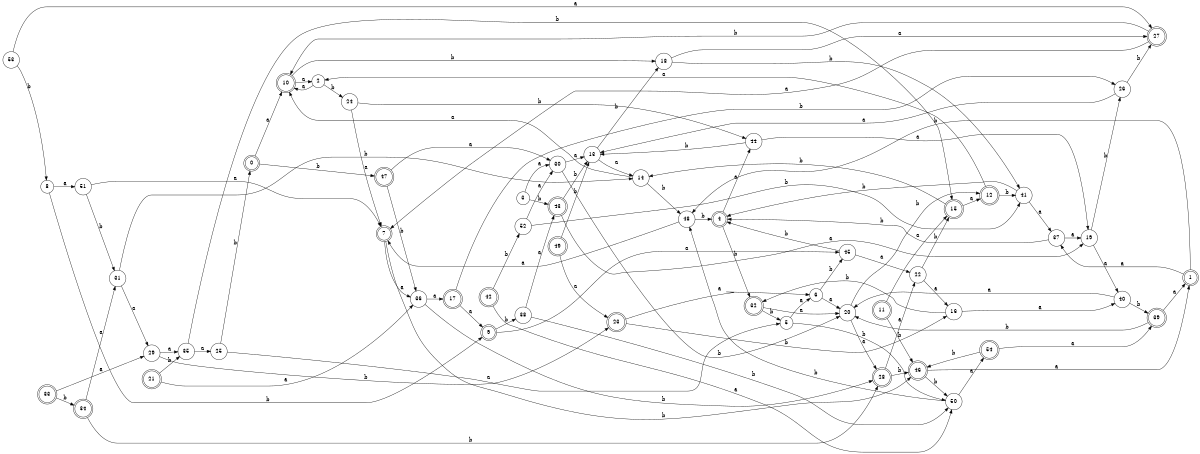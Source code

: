 digraph n44_1 {
__start0 [label="" shape="none"];

rankdir=LR;
size="8,5";

s0 [style="rounded,filled", color="black", fillcolor="white" shape="doublecircle", label="0"];
s1 [style="rounded,filled", color="black", fillcolor="white" shape="doublecircle", label="1"];
s2 [style="filled", color="black", fillcolor="white" shape="circle", label="2"];
s3 [style="filled", color="black", fillcolor="white" shape="circle", label="3"];
s4 [style="rounded,filled", color="black", fillcolor="white" shape="doublecircle", label="4"];
s5 [style="filled", color="black", fillcolor="white" shape="circle", label="5"];
s6 [style="filled", color="black", fillcolor="white" shape="circle", label="6"];
s7 [style="rounded,filled", color="black", fillcolor="white" shape="doublecircle", label="7"];
s8 [style="filled", color="black", fillcolor="white" shape="circle", label="8"];
s9 [style="rounded,filled", color="black", fillcolor="white" shape="doublecircle", label="9"];
s10 [style="rounded,filled", color="black", fillcolor="white" shape="doublecircle", label="10"];
s11 [style="rounded,filled", color="black", fillcolor="white" shape="doublecircle", label="11"];
s12 [style="rounded,filled", color="black", fillcolor="white" shape="doublecircle", label="12"];
s13 [style="filled", color="black", fillcolor="white" shape="circle", label="13"];
s14 [style="filled", color="black", fillcolor="white" shape="circle", label="14"];
s15 [style="rounded,filled", color="black", fillcolor="white" shape="doublecircle", label="15"];
s16 [style="filled", color="black", fillcolor="white" shape="circle", label="16"];
s17 [style="rounded,filled", color="black", fillcolor="white" shape="doublecircle", label="17"];
s18 [style="filled", color="black", fillcolor="white" shape="circle", label="18"];
s19 [style="filled", color="black", fillcolor="white" shape="circle", label="19"];
s20 [style="filled", color="black", fillcolor="white" shape="circle", label="20"];
s21 [style="rounded,filled", color="black", fillcolor="white" shape="doublecircle", label="21"];
s22 [style="filled", color="black", fillcolor="white" shape="circle", label="22"];
s23 [style="rounded,filled", color="black", fillcolor="white" shape="doublecircle", label="23"];
s24 [style="filled", color="black", fillcolor="white" shape="circle", label="24"];
s25 [style="filled", color="black", fillcolor="white" shape="circle", label="25"];
s26 [style="filled", color="black", fillcolor="white" shape="circle", label="26"];
s27 [style="rounded,filled", color="black", fillcolor="white" shape="doublecircle", label="27"];
s28 [style="rounded,filled", color="black", fillcolor="white" shape="doublecircle", label="28"];
s29 [style="filled", color="black", fillcolor="white" shape="circle", label="29"];
s30 [style="filled", color="black", fillcolor="white" shape="circle", label="30"];
s31 [style="filled", color="black", fillcolor="white" shape="circle", label="31"];
s32 [style="rounded,filled", color="black", fillcolor="white" shape="doublecircle", label="32"];
s33 [style="rounded,filled", color="black", fillcolor="white" shape="doublecircle", label="33"];
s34 [style="rounded,filled", color="black", fillcolor="white" shape="doublecircle", label="34"];
s35 [style="filled", color="black", fillcolor="white" shape="circle", label="35"];
s36 [style="filled", color="black", fillcolor="white" shape="circle", label="36"];
s37 [style="filled", color="black", fillcolor="white" shape="circle", label="37"];
s38 [style="filled", color="black", fillcolor="white" shape="circle", label="38"];
s39 [style="rounded,filled", color="black", fillcolor="white" shape="doublecircle", label="39"];
s40 [style="filled", color="black", fillcolor="white" shape="circle", label="40"];
s41 [style="filled", color="black", fillcolor="white" shape="circle", label="41"];
s42 [style="rounded,filled", color="black", fillcolor="white" shape="doublecircle", label="42"];
s43 [style="rounded,filled", color="black", fillcolor="white" shape="doublecircle", label="43"];
s44 [style="filled", color="black", fillcolor="white" shape="circle", label="44"];
s45 [style="filled", color="black", fillcolor="white" shape="circle", label="45"];
s46 [style="rounded,filled", color="black", fillcolor="white" shape="doublecircle", label="46"];
s47 [style="rounded,filled", color="black", fillcolor="white" shape="doublecircle", label="47"];
s48 [style="filled", color="black", fillcolor="white" shape="circle", label="48"];
s49 [style="rounded,filled", color="black", fillcolor="white" shape="doublecircle", label="49"];
s50 [style="filled", color="black", fillcolor="white" shape="circle", label="50"];
s51 [style="filled", color="black", fillcolor="white" shape="circle", label="51"];
s52 [style="filled", color="black", fillcolor="white" shape="circle", label="52"];
s53 [style="filled", color="black", fillcolor="white" shape="circle", label="53"];
s54 [style="rounded,filled", color="black", fillcolor="white" shape="doublecircle", label="54"];
s0 -> s10 [label="a"];
s0 -> s47 [label="b"];
s1 -> s37 [label="a"];
s1 -> s48 [label="b"];
s2 -> s10 [label="a"];
s2 -> s24 [label="b"];
s3 -> s30 [label="a"];
s3 -> s43 [label="b"];
s4 -> s44 [label="a"];
s4 -> s32 [label="b"];
s5 -> s6 [label="a"];
s5 -> s50 [label="b"];
s6 -> s20 [label="a"];
s6 -> s45 [label="b"];
s7 -> s36 [label="a"];
s7 -> s46 [label="b"];
s8 -> s51 [label="a"];
s8 -> s9 [label="b"];
s9 -> s45 [label="a"];
s9 -> s38 [label="b"];
s10 -> s2 [label="a"];
s10 -> s18 [label="b"];
s11 -> s15 [label="a"];
s11 -> s46 [label="b"];
s12 -> s2 [label="a"];
s12 -> s41 [label="b"];
s13 -> s14 [label="a"];
s13 -> s18 [label="b"];
s14 -> s10 [label="a"];
s14 -> s48 [label="b"];
s15 -> s12 [label="a"];
s15 -> s14 [label="b"];
s16 -> s40 [label="a"];
s16 -> s32 [label="b"];
s17 -> s9 [label="a"];
s17 -> s26 [label="b"];
s18 -> s27 [label="a"];
s18 -> s41 [label="b"];
s19 -> s40 [label="a"];
s19 -> s26 [label="b"];
s20 -> s28 [label="a"];
s20 -> s12 [label="b"];
s21 -> s36 [label="a"];
s21 -> s35 [label="b"];
s22 -> s16 [label="a"];
s22 -> s15 [label="b"];
s23 -> s6 [label="a"];
s23 -> s16 [label="b"];
s24 -> s7 [label="a"];
s24 -> s44 [label="b"];
s25 -> s5 [label="a"];
s25 -> s0 [label="b"];
s26 -> s13 [label="a"];
s26 -> s27 [label="b"];
s27 -> s7 [label="a"];
s27 -> s10 [label="b"];
s28 -> s22 [label="a"];
s28 -> s46 [label="b"];
s29 -> s35 [label="a"];
s29 -> s23 [label="b"];
s30 -> s13 [label="a"];
s30 -> s20 [label="b"];
s31 -> s29 [label="a"];
s31 -> s14 [label="b"];
s32 -> s20 [label="a"];
s32 -> s5 [label="b"];
s33 -> s29 [label="a"];
s33 -> s34 [label="b"];
s34 -> s31 [label="a"];
s34 -> s28 [label="b"];
s35 -> s25 [label="a"];
s35 -> s15 [label="b"];
s36 -> s17 [label="a"];
s36 -> s28 [label="b"];
s37 -> s19 [label="a"];
s37 -> s4 [label="b"];
s38 -> s43 [label="a"];
s38 -> s50 [label="b"];
s39 -> s1 [label="a"];
s39 -> s20 [label="b"];
s40 -> s20 [label="a"];
s40 -> s39 [label="b"];
s41 -> s37 [label="a"];
s41 -> s4 [label="b"];
s42 -> s50 [label="a"];
s42 -> s52 [label="b"];
s43 -> s19 [label="a"];
s43 -> s13 [label="b"];
s44 -> s19 [label="a"];
s44 -> s13 [label="b"];
s45 -> s22 [label="a"];
s45 -> s4 [label="b"];
s46 -> s1 [label="a"];
s46 -> s50 [label="b"];
s47 -> s30 [label="a"];
s47 -> s36 [label="b"];
s48 -> s7 [label="a"];
s48 -> s4 [label="b"];
s49 -> s23 [label="a"];
s49 -> s13 [label="b"];
s50 -> s54 [label="a"];
s50 -> s48 [label="b"];
s51 -> s7 [label="a"];
s51 -> s31 [label="b"];
s52 -> s30 [label="a"];
s52 -> s41 [label="b"];
s53 -> s27 [label="a"];
s53 -> s8 [label="b"];
s54 -> s39 [label="a"];
s54 -> s46 [label="b"];

}